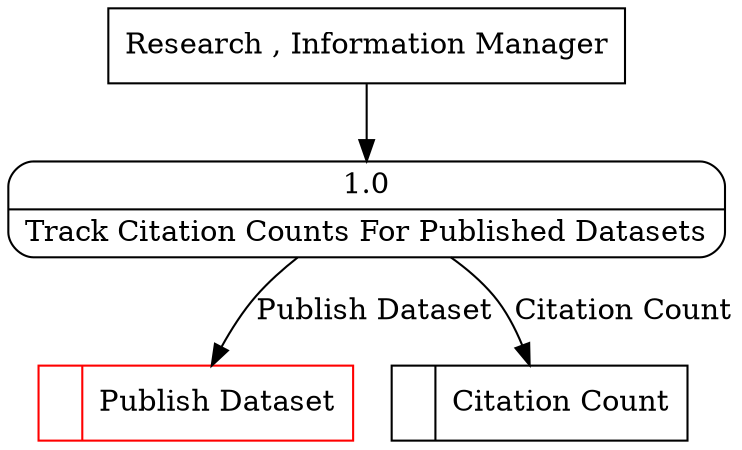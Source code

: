 digraph dfd2{ 
node[shape=record]
200 [label="<f0>  |<f1> Publish Dataset " color=red];
201 [label="<f0>  |<f1> Citation Count " ];
202 [label="Research , Information Manager" shape=box];
203 [label="{<f0> 1.0|<f1> Track Citation Counts For Published Datasets }" shape=Mrecord];
202 -> 203
203 -> 201 [label="Citation Count"]
203 -> 200 [label="Publish Dataset"]
}